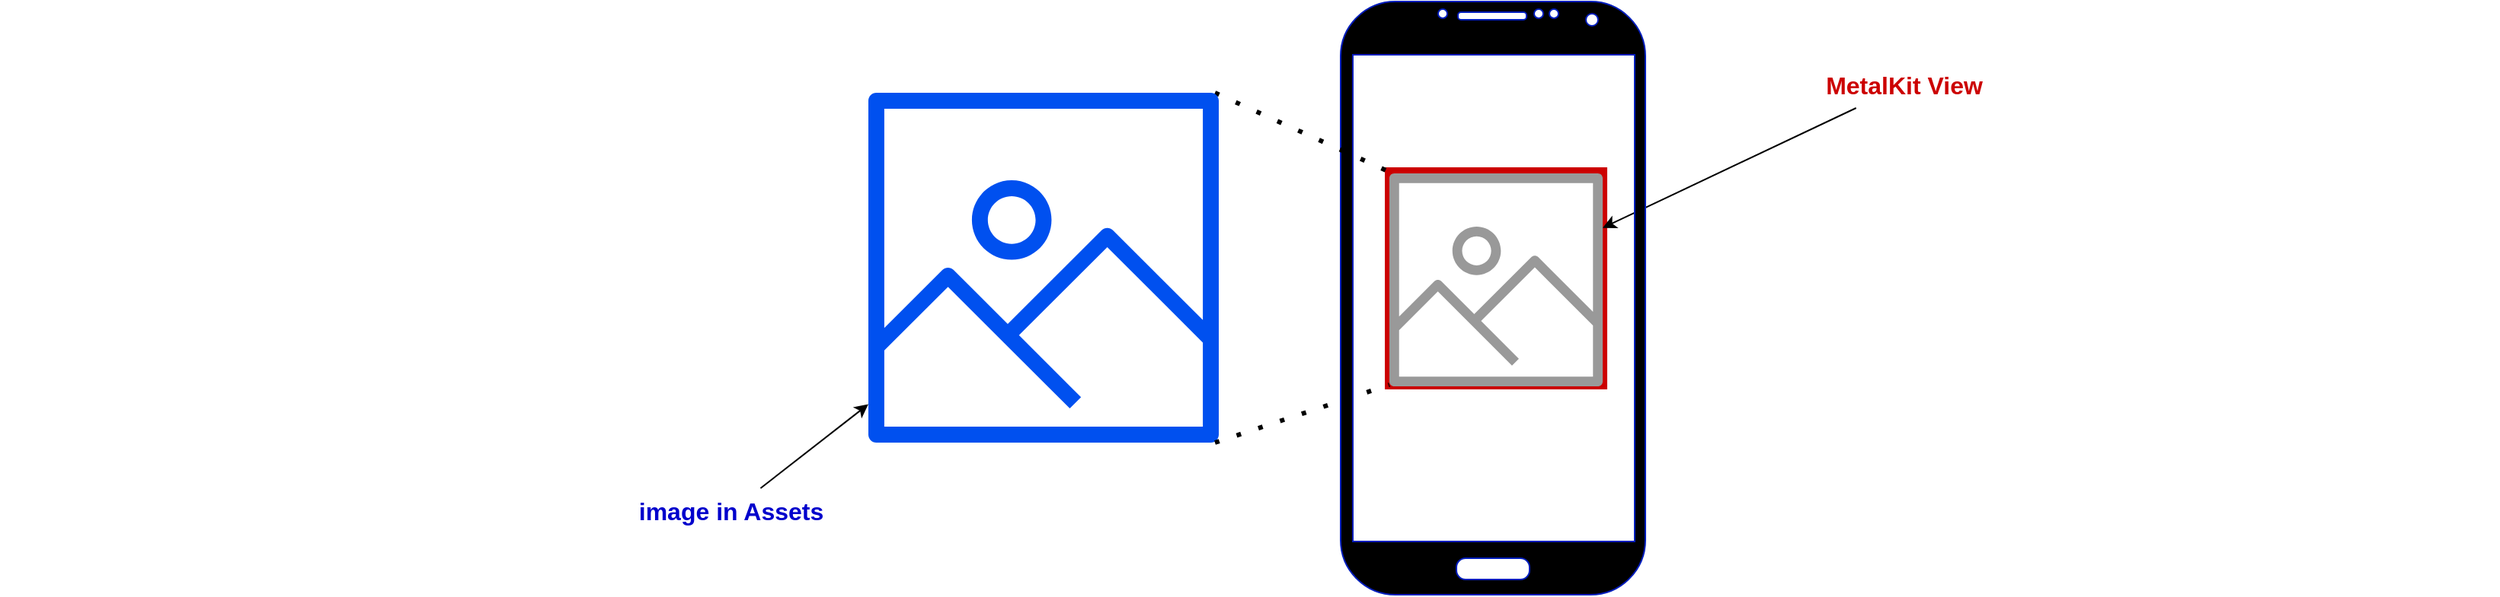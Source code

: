 <mxfile version="21.6.8" type="google">
  <diagram name="ページ1" id="QIEiz--uDsHs5T33hvrN">
    <mxGraphModel grid="1" page="1" gridSize="10" guides="1" tooltips="1" connect="1" arrows="1" fold="1" pageScale="1" pageWidth="1169" pageHeight="827" math="0" shadow="0">
      <root>
        <mxCell id="0" />
        <mxCell id="1" parent="0" />
        <mxCell id="jv_Pt6Hm10ucbNrQNr71-1" value="" style="rounded=0;whiteSpace=wrap;html=1;strokeWidth=6;fillColor=none;strokeColor=#CC0000;" vertex="1" parent="1">
          <mxGeometry x="912" y="112" width="140" height="140" as="geometry" />
        </mxCell>
        <mxCell id="jv_Pt6Hm10ucbNrQNr71-2" style="rounded=0;orthogonalLoop=1;jettySize=auto;html=1;" edge="1" parent="1" source="jv_Pt6Hm10ucbNrQNr71-6" target="jv_Pt6Hm10ucbNrQNr71-1">
          <mxGeometry relative="1" as="geometry" />
        </mxCell>
        <mxCell id="jv_Pt6Hm10ucbNrQNr71-3" style="rounded=0;orthogonalLoop=1;jettySize=auto;html=1;" edge="1" parent="1" source="jv_Pt6Hm10ucbNrQNr71-4" target="jv_Pt6Hm10ucbNrQNr71-11">
          <mxGeometry relative="1" as="geometry">
            <mxPoint x="1140" y="215" as="targetPoint" />
          </mxGeometry>
        </mxCell>
        <mxCell id="jv_Pt6Hm10ucbNrQNr71-4" value="image in Assets" style="rounded=1;whiteSpace=wrap;html=1;fontStyle=1;fontSize=16;fontColor=#0000CC;strokeColor=none;fillColor=none;" vertex="1" parent="1">
          <mxGeometry x="400" y="320" width="160" height="30" as="geometry" />
        </mxCell>
        <mxCell id="jv_Pt6Hm10ucbNrQNr71-5" value="" style="verticalLabelPosition=bottom;verticalAlign=top;html=1;shadow=0;dashed=0;strokeWidth=1;shape=mxgraph.android.phone2;strokeColor=#001DBC;fillColor=#000000;fontColor=#ffffff;" vertex="1" parent="1">
          <mxGeometry x="880" width="200" height="390" as="geometry" />
        </mxCell>
        <mxCell id="jv_Pt6Hm10ucbNrQNr71-6" value="MetalKit View" style="rounded=1;whiteSpace=wrap;html=1;fontStyle=1;fontSize=16;fontColor=#CC0000;strokeColor=none;fillColor=none;" vertex="1" parent="1">
          <mxGeometry x="1170" y="40" width="160" height="30" as="geometry" />
        </mxCell>
        <mxCell id="jv_Pt6Hm10ucbNrQNr71-7" value="" style="rounded=0;whiteSpace=wrap;html=1;fillColor=none;strokeColor=none;" vertex="1" parent="1">
          <mxGeometry width="40" height="40" as="geometry" />
        </mxCell>
        <mxCell id="jv_Pt6Hm10ucbNrQNr71-8" value="" style="rounded=0;whiteSpace=wrap;html=1;fillColor=none;strokeColor=none;" vertex="1" parent="1">
          <mxGeometry x="1600" width="40" height="40" as="geometry" />
        </mxCell>
        <mxCell id="jv_Pt6Hm10ucbNrQNr71-9" value="" style="sketch=0;outlineConnect=0;dashed=0;verticalLabelPosition=bottom;verticalAlign=top;align=center;html=1;fontSize=12;fontStyle=0;aspect=fixed;pointerEvents=1;shape=mxgraph.aws4.container_registry_image;fillColor=#999999;strokeColor=none;gradientDirection=north;fontColor=#ffffff;" vertex="1" parent="1">
          <mxGeometry x="912" y="113" width="140" height="140" as="geometry" />
        </mxCell>
        <mxCell id="jv_Pt6Hm10ucbNrQNr71-10" style="rounded=1;orthogonalLoop=1;jettySize=auto;html=1;entryX=0;entryY=0;entryDx=0;entryDy=0;dashed=1;exitX=0.75;exitY=0;exitDx=0;exitDy=0;endArrow=none;endFill=0;dashPattern=1 4;strokeWidth=3;" edge="1" parent="1" source="jv_Pt6Hm10ucbNrQNr71-12" target="jv_Pt6Hm10ucbNrQNr71-1">
          <mxGeometry relative="1" as="geometry">
            <mxPoint x="840" y="50" as="sourcePoint" />
          </mxGeometry>
        </mxCell>
        <mxCell id="jv_Pt6Hm10ucbNrQNr71-11" value="" style="sketch=0;outlineConnect=0;dashed=0;verticalLabelPosition=bottom;verticalAlign=top;align=center;html=1;fontSize=12;fontStyle=0;aspect=fixed;pointerEvents=1;shape=mxgraph.aws4.container_registry_image;fillColor=#0050ef;strokeColor=#001DBC;gradientDirection=north;fontColor=#ffffff;" vertex="1" parent="1">
          <mxGeometry x="570" y="60" width="230" height="230" as="geometry" />
        </mxCell>
        <mxCell id="jv_Pt6Hm10ucbNrQNr71-12" value="" style="rounded=0;whiteSpace=wrap;html=1;strokeColor=none;fillColor=none;" vertex="1" parent="1">
          <mxGeometry x="790" y="60" width="10" height="10" as="geometry" />
        </mxCell>
        <mxCell id="jv_Pt6Hm10ucbNrQNr71-13" value="" style="rounded=0;whiteSpace=wrap;html=1;strokeColor=none;fillColor=none;" vertex="1" parent="1">
          <mxGeometry x="790" y="280" width="10" height="10" as="geometry" />
        </mxCell>
        <mxCell id="jv_Pt6Hm10ucbNrQNr71-14" style="rounded=1;orthogonalLoop=1;jettySize=auto;html=1;entryX=0;entryY=1;entryDx=0;entryDy=0;dashed=1;exitX=0.75;exitY=1;exitDx=0;exitDy=0;endArrow=none;endFill=0;dashPattern=1 4;strokeWidth=3;" edge="1" parent="1" source="jv_Pt6Hm10ucbNrQNr71-13" target="jv_Pt6Hm10ucbNrQNr71-1">
          <mxGeometry relative="1" as="geometry">
            <mxPoint x="808" y="70" as="sourcePoint" />
            <mxPoint x="922" y="122" as="targetPoint" />
          </mxGeometry>
        </mxCell>
      </root>
    </mxGraphModel>
  </diagram>
</mxfile>
